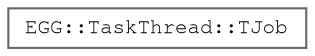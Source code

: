digraph "Graphical Class Hierarchy"
{
 // LATEX_PDF_SIZE
  bgcolor="transparent";
  edge [fontname=FreeMono,fontsize=10,labelfontname=FreeMono,labelfontsize=10];
  node [fontname=FreeMono,fontsize=10,shape=box,height=0.2,width=0.4];
  rankdir="LR";
  Node0 [label="EGG::TaskThread::TJob",height=0.2,width=0.4,color="grey40", fillcolor="white", style="filled",URL="$struct_e_g_g_1_1_task_thread_1_1_t_job.html",tooltip=" "];
}
